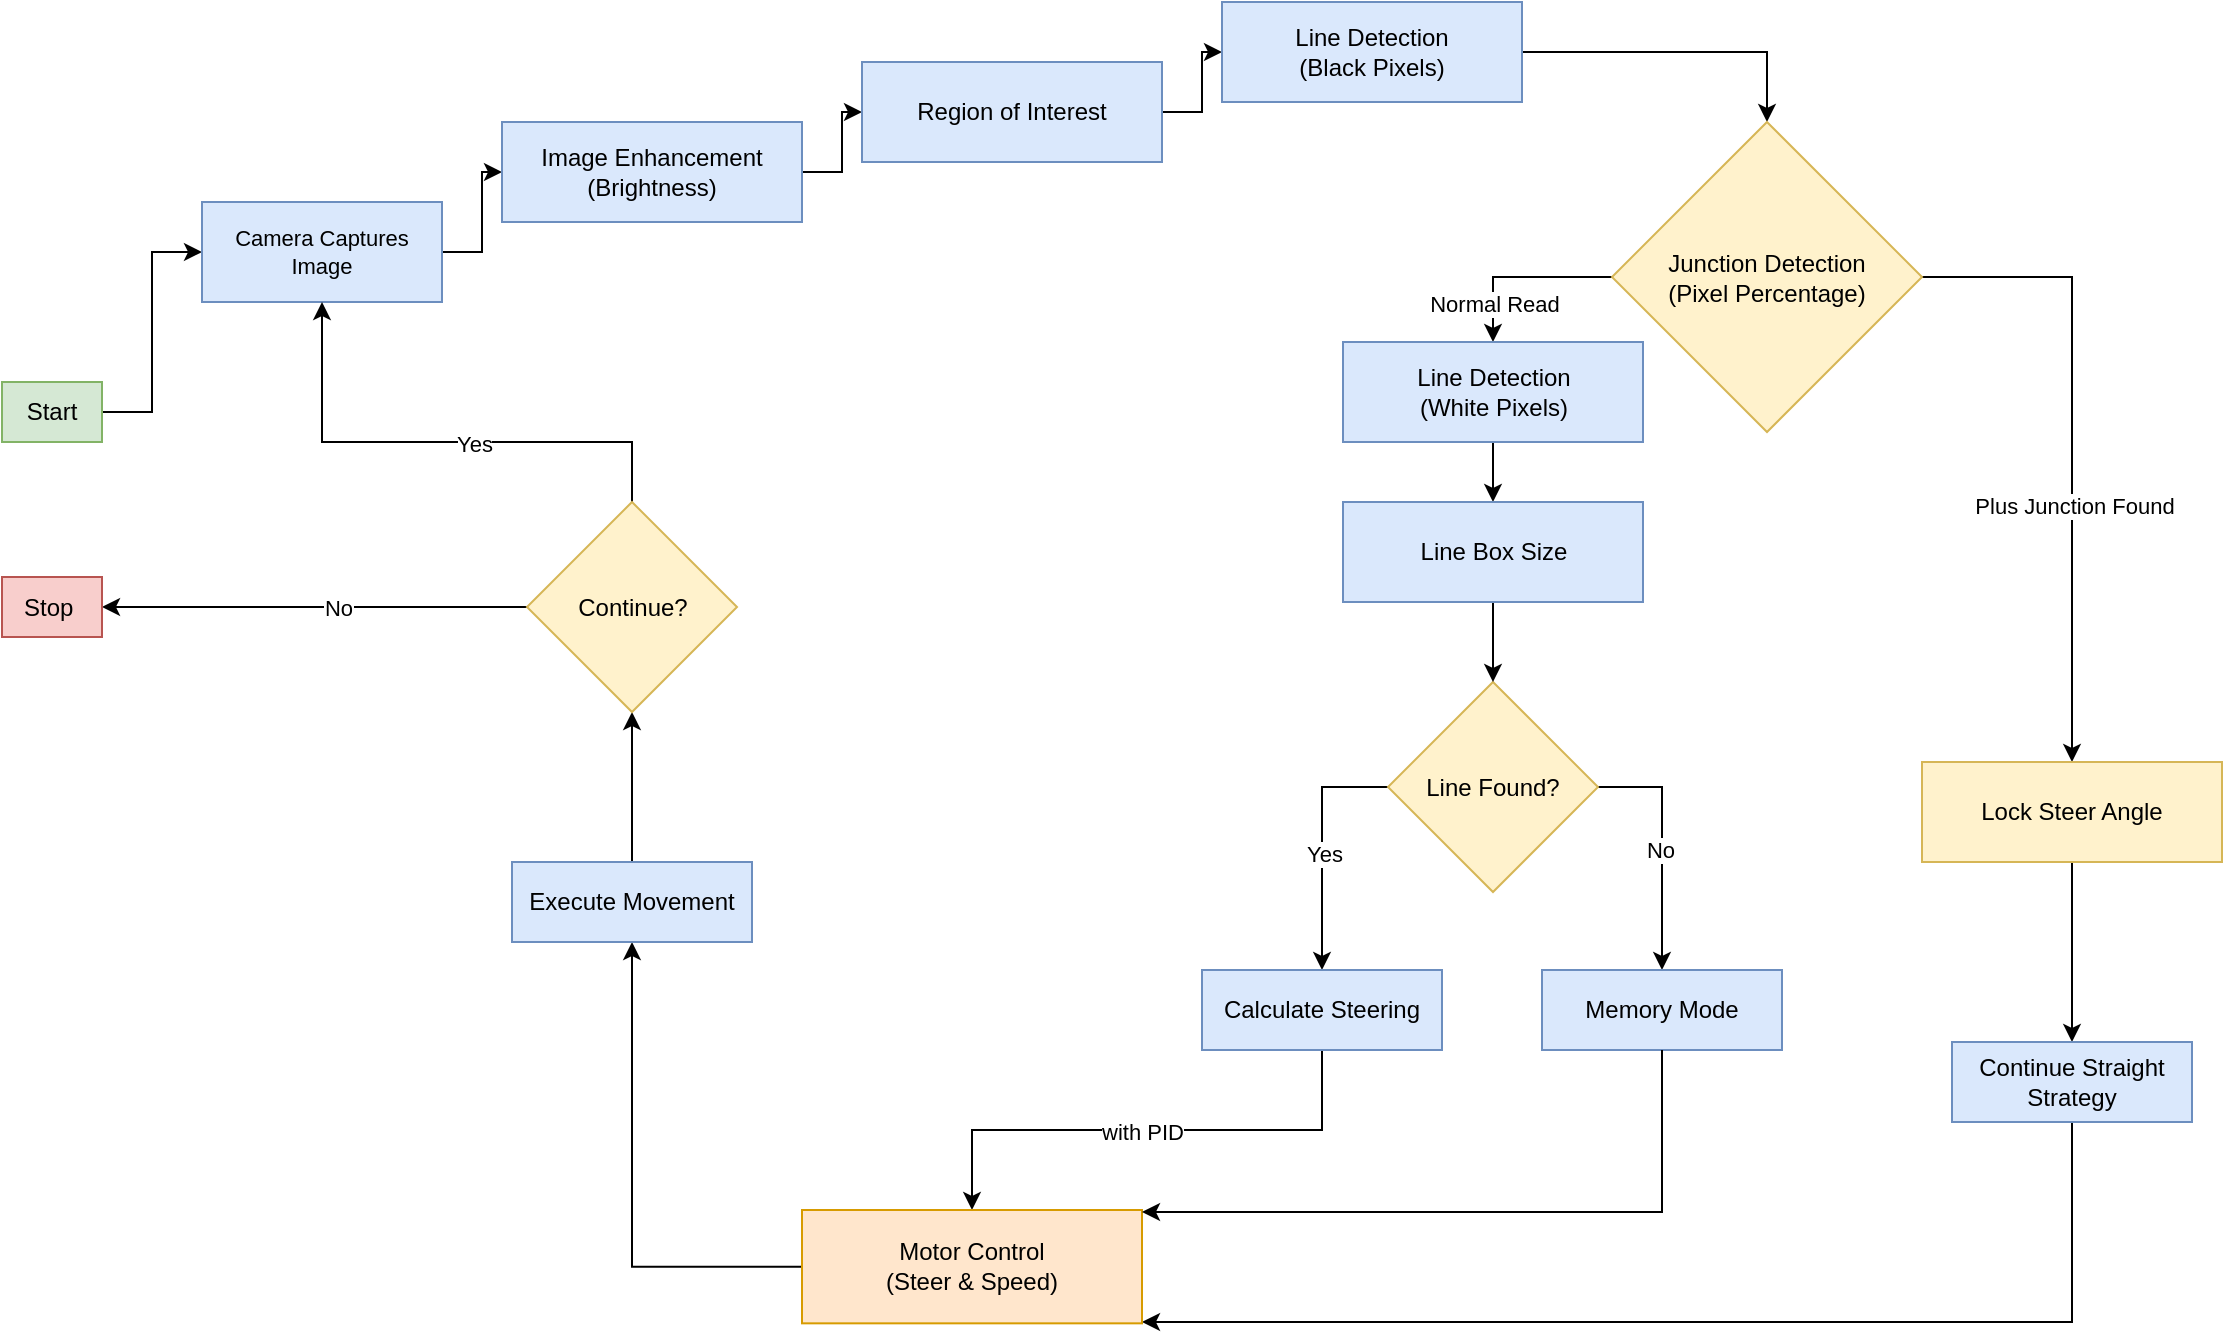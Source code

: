 <mxfile version="28.0.6">
  <diagram name="Page-1" id="dmJ5klp1wzARZ7jFiC1e">
    <mxGraphModel dx="1426" dy="749" grid="1" gridSize="10" guides="1" tooltips="1" connect="1" arrows="1" fold="1" page="1" pageScale="1" pageWidth="1169" pageHeight="827" math="0" shadow="0">
      <root>
        <mxCell id="0" />
        <mxCell id="1" parent="0" />
        <mxCell id="yowfagcIyN5PcVFSIJR1-57" style="edgeStyle=orthogonalEdgeStyle;rounded=0;orthogonalLoop=1;jettySize=auto;html=1;entryX=0;entryY=0.5;entryDx=0;entryDy=0;" parent="1" source="yowfagcIyN5PcVFSIJR1-3" target="yowfagcIyN5PcVFSIJR1-5" edge="1">
          <mxGeometry relative="1" as="geometry" />
        </mxCell>
        <mxCell id="yowfagcIyN5PcVFSIJR1-3" value="Start" style="rounded=0;whiteSpace=wrap;html=1;fontSize=12;fillColor=#d5e8d4;strokeColor=#82b366;" parent="1" vertex="1">
          <mxGeometry x="29" y="320" width="50" height="30" as="geometry" />
        </mxCell>
        <mxCell id="6Qgw9M841O2UvQe1TRWj-9" style="edgeStyle=orthogonalEdgeStyle;rounded=0;orthogonalLoop=1;jettySize=auto;html=1;entryX=0;entryY=0.5;entryDx=0;entryDy=0;" edge="1" parent="1" source="yowfagcIyN5PcVFSIJR1-5" target="yowfagcIyN5PcVFSIJR1-8">
          <mxGeometry relative="1" as="geometry" />
        </mxCell>
        <mxCell id="yowfagcIyN5PcVFSIJR1-5" value="Camera Captures Image" style="rounded=0;whiteSpace=wrap;html=1;fillColor=#dae8fc;strokeColor=#6c8ebf;fontSize=11;" parent="1" vertex="1">
          <mxGeometry x="129" y="230" width="120" height="50" as="geometry" />
        </mxCell>
        <mxCell id="6Qgw9M841O2UvQe1TRWj-10" style="edgeStyle=orthogonalEdgeStyle;rounded=0;orthogonalLoop=1;jettySize=auto;html=1;entryX=0;entryY=0.5;entryDx=0;entryDy=0;" edge="1" parent="1" source="yowfagcIyN5PcVFSIJR1-8" target="yowfagcIyN5PcVFSIJR1-10">
          <mxGeometry relative="1" as="geometry" />
        </mxCell>
        <mxCell id="yowfagcIyN5PcVFSIJR1-8" value="Image Enhancement&lt;div&gt;(Brightness)&lt;/div&gt;" style="rounded=0;whiteSpace=wrap;html=1;fillColor=#dae8fc;strokeColor=#6c8ebf;" parent="1" vertex="1">
          <mxGeometry x="279" y="190" width="150" height="50" as="geometry" />
        </mxCell>
        <mxCell id="6Qgw9M841O2UvQe1TRWj-11" style="edgeStyle=orthogonalEdgeStyle;rounded=0;orthogonalLoop=1;jettySize=auto;html=1;entryX=0;entryY=0.5;entryDx=0;entryDy=0;" edge="1" parent="1" source="yowfagcIyN5PcVFSIJR1-10" target="yowfagcIyN5PcVFSIJR1-11">
          <mxGeometry relative="1" as="geometry" />
        </mxCell>
        <mxCell id="yowfagcIyN5PcVFSIJR1-10" value="Region of Interest" style="rounded=0;whiteSpace=wrap;html=1;fillColor=#dae8fc;strokeColor=#6c8ebf;" parent="1" vertex="1">
          <mxGeometry x="459" y="160" width="150" height="50" as="geometry" />
        </mxCell>
        <mxCell id="6Qgw9M841O2UvQe1TRWj-7" style="edgeStyle=orthogonalEdgeStyle;rounded=0;orthogonalLoop=1;jettySize=auto;html=1;entryX=0.5;entryY=0;entryDx=0;entryDy=0;" edge="1" parent="1" source="yowfagcIyN5PcVFSIJR1-11" target="yowfagcIyN5PcVFSIJR1-15">
          <mxGeometry relative="1" as="geometry" />
        </mxCell>
        <mxCell id="yowfagcIyN5PcVFSIJR1-11" value="Line Detection&lt;div&gt;(Black Pixels&lt;span style=&quot;background-color: transparent; color: light-dark(rgb(0, 0, 0), rgb(255, 255, 255));&quot;&gt;)&lt;/span&gt;&lt;/div&gt;" style="rounded=0;whiteSpace=wrap;html=1;fillColor=#dae8fc;strokeColor=#6c8ebf;" parent="1" vertex="1">
          <mxGeometry x="639" y="130" width="150" height="50" as="geometry" />
        </mxCell>
        <mxCell id="yowfagcIyN5PcVFSIJR1-26" style="edgeStyle=orthogonalEdgeStyle;rounded=0;orthogonalLoop=1;jettySize=auto;html=1;entryX=0.5;entryY=0;entryDx=0;entryDy=0;exitX=1;exitY=0.5;exitDx=0;exitDy=0;" parent="1" source="yowfagcIyN5PcVFSIJR1-15" target="yowfagcIyN5PcVFSIJR1-25" edge="1">
          <mxGeometry relative="1" as="geometry">
            <Array as="points">
              <mxPoint x="1064" y="268" />
            </Array>
          </mxGeometry>
        </mxCell>
        <mxCell id="yowfagcIyN5PcVFSIJR1-27" value="Plus Junction Found" style="edgeLabel;html=1;align=center;verticalAlign=middle;resizable=0;points=[];" parent="yowfagcIyN5PcVFSIJR1-26" vertex="1" connectable="0">
          <mxGeometry x="0.192" y="1" relative="1" as="geometry">
            <mxPoint as="offset" />
          </mxGeometry>
        </mxCell>
        <mxCell id="yowfagcIyN5PcVFSIJR1-52" style="edgeStyle=orthogonalEdgeStyle;rounded=0;orthogonalLoop=1;jettySize=auto;html=1;entryX=0.5;entryY=0;entryDx=0;entryDy=0;exitX=0;exitY=0.5;exitDx=0;exitDy=0;" parent="1" source="yowfagcIyN5PcVFSIJR1-15" target="yowfagcIyN5PcVFSIJR1-16" edge="1">
          <mxGeometry relative="1" as="geometry" />
        </mxCell>
        <mxCell id="6Qgw9M841O2UvQe1TRWj-5" value="Normal Read" style="edgeLabel;html=1;align=center;verticalAlign=middle;resizable=0;points=[];" vertex="1" connectable="0" parent="yowfagcIyN5PcVFSIJR1-52">
          <mxGeometry x="0.384" y="2" relative="1" as="geometry">
            <mxPoint x="-2" y="9" as="offset" />
          </mxGeometry>
        </mxCell>
        <mxCell id="yowfagcIyN5PcVFSIJR1-15" value="Junction Detection&lt;div&gt;(Pixel Percentage)&lt;/div&gt;" style="rhombus;whiteSpace=wrap;html=1;fillColor=#fff2cc;strokeColor=#d6b656;" parent="1" vertex="1">
          <mxGeometry x="834" y="190" width="155" height="155" as="geometry" />
        </mxCell>
        <mxCell id="6Qgw9M841O2UvQe1TRWj-14" style="edgeStyle=orthogonalEdgeStyle;rounded=0;orthogonalLoop=1;jettySize=auto;html=1;entryX=0.5;entryY=0;entryDx=0;entryDy=0;" edge="1" parent="1" source="yowfagcIyN5PcVFSIJR1-16" target="6Qgw9M841O2UvQe1TRWj-12">
          <mxGeometry relative="1" as="geometry" />
        </mxCell>
        <mxCell id="yowfagcIyN5PcVFSIJR1-16" value="Line Detection&lt;div&gt;(White Pixels)&lt;/div&gt;" style="rounded=0;whiteSpace=wrap;html=1;fillColor=#dae8fc;strokeColor=#6c8ebf;" parent="1" vertex="1">
          <mxGeometry x="699.5" y="300" width="150" height="50" as="geometry" />
        </mxCell>
        <mxCell id="yowfagcIyN5PcVFSIJR1-31" style="edgeStyle=orthogonalEdgeStyle;rounded=0;orthogonalLoop=1;jettySize=auto;html=1;entryX=0.5;entryY=0;entryDx=0;entryDy=0;exitX=0;exitY=0.5;exitDx=0;exitDy=0;" parent="1" source="yowfagcIyN5PcVFSIJR1-19" target="yowfagcIyN5PcVFSIJR1-28" edge="1">
          <mxGeometry relative="1" as="geometry" />
        </mxCell>
        <mxCell id="yowfagcIyN5PcVFSIJR1-32" value="Yes" style="edgeLabel;html=1;align=center;verticalAlign=middle;resizable=0;points=[];" parent="yowfagcIyN5PcVFSIJR1-31" vertex="1" connectable="0">
          <mxGeometry x="0.067" y="1" relative="1" as="geometry">
            <mxPoint as="offset" />
          </mxGeometry>
        </mxCell>
        <mxCell id="yowfagcIyN5PcVFSIJR1-33" style="edgeStyle=orthogonalEdgeStyle;rounded=0;orthogonalLoop=1;jettySize=auto;html=1;entryX=0.5;entryY=0;entryDx=0;entryDy=0;exitX=1;exitY=0.5;exitDx=0;exitDy=0;" parent="1" source="yowfagcIyN5PcVFSIJR1-19" target="yowfagcIyN5PcVFSIJR1-29" edge="1">
          <mxGeometry relative="1" as="geometry" />
        </mxCell>
        <mxCell id="yowfagcIyN5PcVFSIJR1-34" value="No" style="edgeLabel;html=1;align=center;verticalAlign=middle;resizable=0;points=[];" parent="yowfagcIyN5PcVFSIJR1-33" vertex="1" connectable="0">
          <mxGeometry x="0.029" y="-1" relative="1" as="geometry">
            <mxPoint as="offset" />
          </mxGeometry>
        </mxCell>
        <mxCell id="yowfagcIyN5PcVFSIJR1-19" value="Line Found?" style="rhombus;whiteSpace=wrap;html=1;fillColor=#fff2cc;strokeColor=#d6b656;" parent="1" vertex="1">
          <mxGeometry x="722" y="470" width="105" height="105" as="geometry" />
        </mxCell>
        <mxCell id="yowfagcIyN5PcVFSIJR1-35" style="edgeStyle=orthogonalEdgeStyle;rounded=0;orthogonalLoop=1;jettySize=auto;html=1;entryX=0.5;entryY=0;entryDx=0;entryDy=0;" parent="1" source="yowfagcIyN5PcVFSIJR1-25" target="yowfagcIyN5PcVFSIJR1-30" edge="1">
          <mxGeometry relative="1" as="geometry" />
        </mxCell>
        <mxCell id="yowfagcIyN5PcVFSIJR1-25" value="Lock Steer Angle" style="rounded=0;whiteSpace=wrap;html=1;fillColor=#fff2cc;strokeColor=#d6b656;" parent="1" vertex="1">
          <mxGeometry x="989" y="510" width="150" height="50" as="geometry" />
        </mxCell>
        <mxCell id="yowfagcIyN5PcVFSIJR1-37" style="edgeStyle=orthogonalEdgeStyle;rounded=0;orthogonalLoop=1;jettySize=auto;html=1;entryX=0.5;entryY=0;entryDx=0;entryDy=0;exitX=0.5;exitY=1;exitDx=0;exitDy=0;" parent="1" source="yowfagcIyN5PcVFSIJR1-28" target="yowfagcIyN5PcVFSIJR1-36" edge="1">
          <mxGeometry relative="1" as="geometry" />
        </mxCell>
        <mxCell id="6Qgw9M841O2UvQe1TRWj-8" value="with PID" style="edgeLabel;html=1;align=center;verticalAlign=middle;resizable=0;points=[];" vertex="1" connectable="0" parent="yowfagcIyN5PcVFSIJR1-37">
          <mxGeometry x="0.02" y="1" relative="1" as="geometry">
            <mxPoint as="offset" />
          </mxGeometry>
        </mxCell>
        <mxCell id="yowfagcIyN5PcVFSIJR1-28" value="&lt;div&gt;Calculate Steering&lt;/div&gt;" style="rounded=0;whiteSpace=wrap;html=1;fillColor=#dae8fc;strokeColor=#6c8ebf;" parent="1" vertex="1">
          <mxGeometry x="629" y="614" width="120" height="40" as="geometry" />
        </mxCell>
        <mxCell id="yowfagcIyN5PcVFSIJR1-29" value="Memory Mode" style="rounded=0;whiteSpace=wrap;html=1;fillColor=#dae8fc;strokeColor=#6c8ebf;" parent="1" vertex="1">
          <mxGeometry x="799" y="614" width="120" height="40" as="geometry" />
        </mxCell>
        <mxCell id="yowfagcIyN5PcVFSIJR1-39" style="edgeStyle=orthogonalEdgeStyle;rounded=0;orthogonalLoop=1;jettySize=auto;html=1;entryX=1;entryY=1;entryDx=0;entryDy=0;exitX=0.5;exitY=1;exitDx=0;exitDy=0;" parent="1" source="yowfagcIyN5PcVFSIJR1-30" target="yowfagcIyN5PcVFSIJR1-36" edge="1">
          <mxGeometry relative="1" as="geometry">
            <Array as="points">
              <mxPoint x="1064" y="790" />
              <mxPoint x="599" y="790" />
            </Array>
          </mxGeometry>
        </mxCell>
        <mxCell id="yowfagcIyN5PcVFSIJR1-30" value="Continue Straight Strategy" style="rounded=0;whiteSpace=wrap;html=1;fillColor=#dae8fc;strokeColor=#6c8ebf;" parent="1" vertex="1">
          <mxGeometry x="1004" y="650" width="120" height="40" as="geometry" />
        </mxCell>
        <mxCell id="yowfagcIyN5PcVFSIJR1-54" style="edgeStyle=orthogonalEdgeStyle;rounded=0;orthogonalLoop=1;jettySize=auto;html=1;entryX=0.5;entryY=1;entryDx=0;entryDy=0;" parent="1" source="yowfagcIyN5PcVFSIJR1-36" target="yowfagcIyN5PcVFSIJR1-41" edge="1">
          <mxGeometry relative="1" as="geometry" />
        </mxCell>
        <mxCell id="yowfagcIyN5PcVFSIJR1-36" value="Motor Control&lt;div&gt;(Steer &amp;amp; Speed)&lt;/div&gt;" style="rounded=0;whiteSpace=wrap;html=1;fillColor=#ffe6cc;strokeColor=#d79b00;" parent="1" vertex="1">
          <mxGeometry x="429" y="734" width="170" height="56.67" as="geometry" />
        </mxCell>
        <mxCell id="yowfagcIyN5PcVFSIJR1-38" style="edgeStyle=orthogonalEdgeStyle;rounded=0;orthogonalLoop=1;jettySize=auto;html=1;" parent="1" source="yowfagcIyN5PcVFSIJR1-29" edge="1">
          <mxGeometry relative="1" as="geometry">
            <mxPoint x="599" y="735" as="targetPoint" />
            <Array as="points">
              <mxPoint x="859" y="735" />
            </Array>
          </mxGeometry>
        </mxCell>
        <mxCell id="yowfagcIyN5PcVFSIJR1-55" style="edgeStyle=orthogonalEdgeStyle;rounded=0;orthogonalLoop=1;jettySize=auto;html=1;entryX=0.5;entryY=1;entryDx=0;entryDy=0;" parent="1" source="yowfagcIyN5PcVFSIJR1-41" target="yowfagcIyN5PcVFSIJR1-43" edge="1">
          <mxGeometry relative="1" as="geometry" />
        </mxCell>
        <mxCell id="yowfagcIyN5PcVFSIJR1-41" value="Execute Movement" style="rounded=0;whiteSpace=wrap;html=1;fillColor=#dae8fc;strokeColor=#6c8ebf;" parent="1" vertex="1">
          <mxGeometry x="284" y="560" width="120" height="40" as="geometry" />
        </mxCell>
        <mxCell id="yowfagcIyN5PcVFSIJR1-56" style="edgeStyle=orthogonalEdgeStyle;rounded=0;orthogonalLoop=1;jettySize=auto;html=1;entryX=0.5;entryY=1;entryDx=0;entryDy=0;" parent="1" source="yowfagcIyN5PcVFSIJR1-43" target="yowfagcIyN5PcVFSIJR1-5" edge="1">
          <mxGeometry relative="1" as="geometry">
            <Array as="points">
              <mxPoint x="344" y="350" />
              <mxPoint x="189" y="350" />
            </Array>
          </mxGeometry>
        </mxCell>
        <mxCell id="6Qgw9M841O2UvQe1TRWj-3" value="Yes" style="edgeLabel;html=1;align=center;verticalAlign=middle;resizable=0;points=[];" vertex="1" connectable="0" parent="yowfagcIyN5PcVFSIJR1-56">
          <mxGeometry x="-0.141" y="1" relative="1" as="geometry">
            <mxPoint as="offset" />
          </mxGeometry>
        </mxCell>
        <mxCell id="6Qgw9M841O2UvQe1TRWj-1" style="edgeStyle=orthogonalEdgeStyle;rounded=0;orthogonalLoop=1;jettySize=auto;html=1;" edge="1" parent="1" source="yowfagcIyN5PcVFSIJR1-43" target="yowfagcIyN5PcVFSIJR1-44">
          <mxGeometry relative="1" as="geometry" />
        </mxCell>
        <mxCell id="6Qgw9M841O2UvQe1TRWj-2" value="No" style="edgeLabel;html=1;align=center;verticalAlign=middle;resizable=0;points=[];" vertex="1" connectable="0" parent="6Qgw9M841O2UvQe1TRWj-1">
          <mxGeometry x="-0.111" relative="1" as="geometry">
            <mxPoint as="offset" />
          </mxGeometry>
        </mxCell>
        <mxCell id="yowfagcIyN5PcVFSIJR1-43" value="Continue?" style="rhombus;whiteSpace=wrap;html=1;fillColor=#fff2cc;strokeColor=#d6b656;" parent="1" vertex="1">
          <mxGeometry x="291.5" y="380" width="105" height="105" as="geometry" />
        </mxCell>
        <mxCell id="yowfagcIyN5PcVFSIJR1-44" value="Stop&amp;nbsp;" style="rounded=0;whiteSpace=wrap;html=1;fillColor=#f8cecc;strokeColor=#b85450;" parent="1" vertex="1">
          <mxGeometry x="29" y="417.5" width="50" height="30" as="geometry" />
        </mxCell>
        <mxCell id="6Qgw9M841O2UvQe1TRWj-13" style="edgeStyle=orthogonalEdgeStyle;rounded=0;orthogonalLoop=1;jettySize=auto;html=1;entryX=0.5;entryY=0;entryDx=0;entryDy=0;" edge="1" parent="1" source="6Qgw9M841O2UvQe1TRWj-12" target="yowfagcIyN5PcVFSIJR1-19">
          <mxGeometry relative="1" as="geometry" />
        </mxCell>
        <mxCell id="6Qgw9M841O2UvQe1TRWj-12" value="Line Box Size" style="rounded=0;whiteSpace=wrap;html=1;fillColor=#dae8fc;strokeColor=#6c8ebf;" vertex="1" parent="1">
          <mxGeometry x="699.5" y="380" width="150" height="50" as="geometry" />
        </mxCell>
      </root>
    </mxGraphModel>
  </diagram>
</mxfile>
